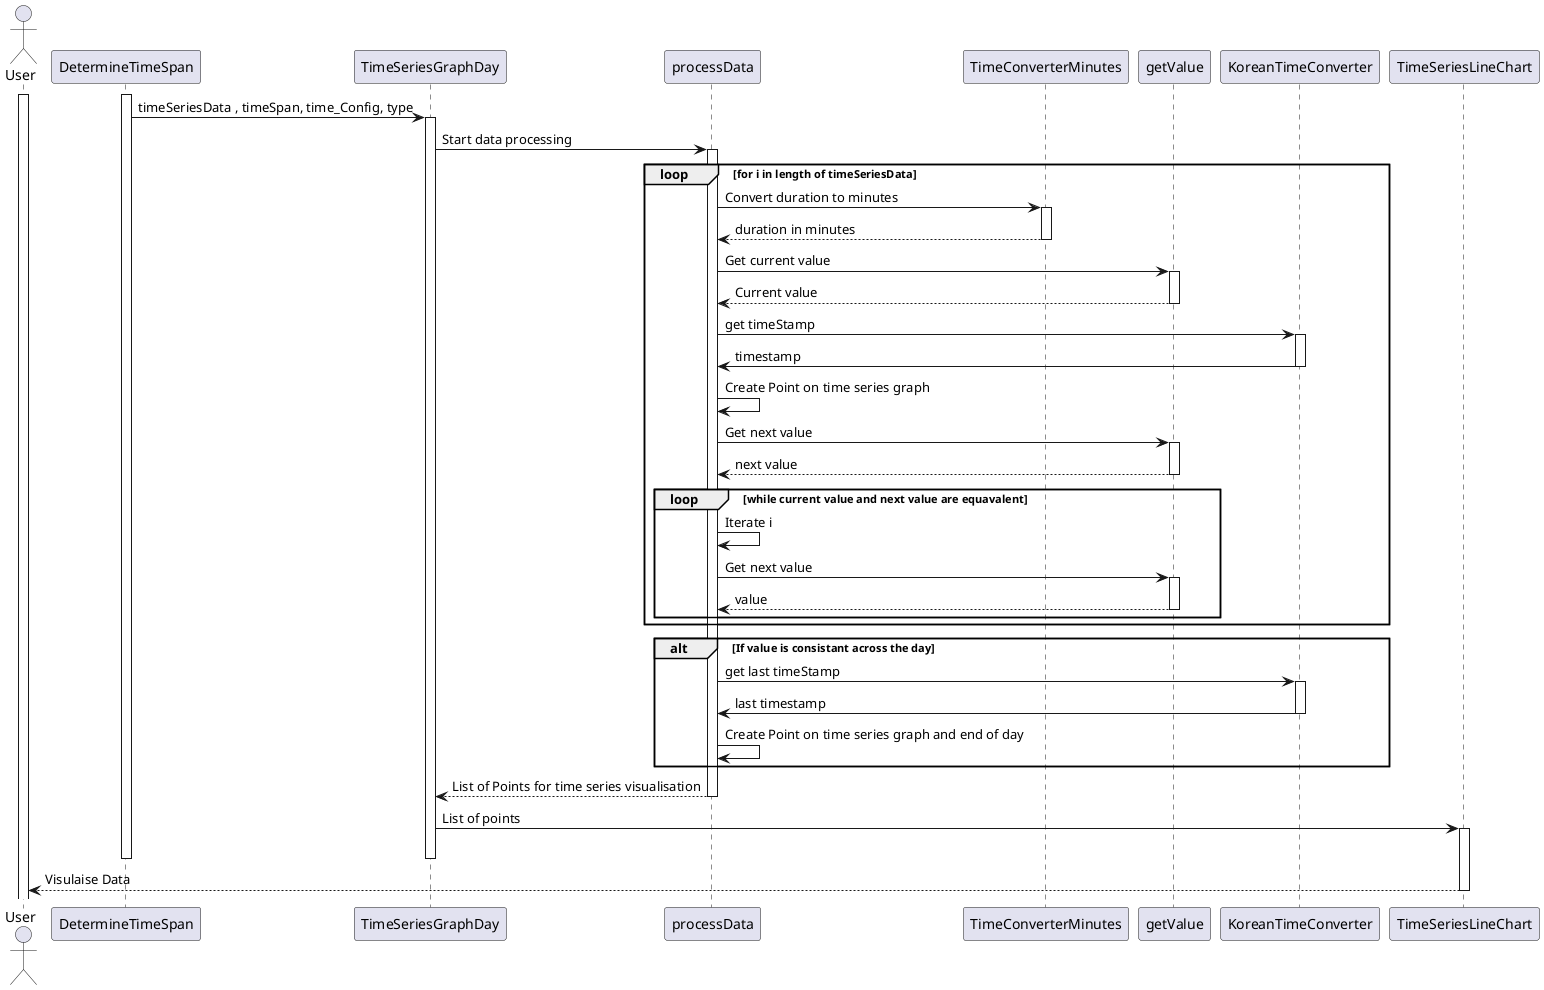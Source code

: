 @startuml TimeSeriesGraphDay

actor User
participant DetermineTimeSpan
participant TimeSeriesGraphDay
participant processData
participant TimeConverterMinutes
participant getValue
participant KoreanTimeConverter
participant TimeSeriesLineChart

activate User
activate DetermineTimeSpan
DetermineTimeSpan -> TimeSeriesGraphDay : timeSeriesData , timeSpan, time_Config, type
Activate TimeSeriesGraphDay

TimeSeriesGraphDay -> processData : Start data processing
Activate processData
loop for i in length of timeSeriesData
    
    processData -> TimeConverterMinutes : Convert duration to minutes
    Activate TimeConverterMinutes
    TimeConverterMinutes --> processData : duration in minutes
    deactivate TimeConverterMinutes
    processData -> getValue : Get current value
    activate getValue
    getValue --> processData: Current value
    deactivate getValue
    

    processData -> KoreanTimeConverter : get timeStamp
    activate KoreanTimeConverter
    KoreanTimeConverter -> processData: timestamp
    deactivate KoreanTimeConverter
    processData -> processData: Create Point on time series graph
    
    processData -> getValue : Get next value
    activate getValue
    getValue --> processData: next value
    deactivate getValue
    
    
    loop while current value and next value are equavalent
        processData ->  processData: Iterate i
        processData -> getValue : Get next value
        activate getValue
        getValue --> processData: value
        deactivate getValue
    
    end
    
 
end

alt If value is consistant across the day
    processData -> KoreanTimeConverter : get last timeStamp
    activate KoreanTimeConverter
    KoreanTimeConverter -> processData: last timestamp
    deactivate KoreanTimeConverter
    processData -> processData:  Create Point on time series graph and end of day
end

processData --> TimeSeriesGraphDay: List of Points for time series visualisation
deactivate processData
TimeSeriesGraphDay -> TimeSeriesLineChart  : List of points
activate TimeSeriesLineChart 
deactivate TimeSeriesGraphDay
deactivate DetermineTimeSpan
TimeSeriesLineChart --> User : Visulaise Data
deactivate TimeSeriesLineChart

@enduml
